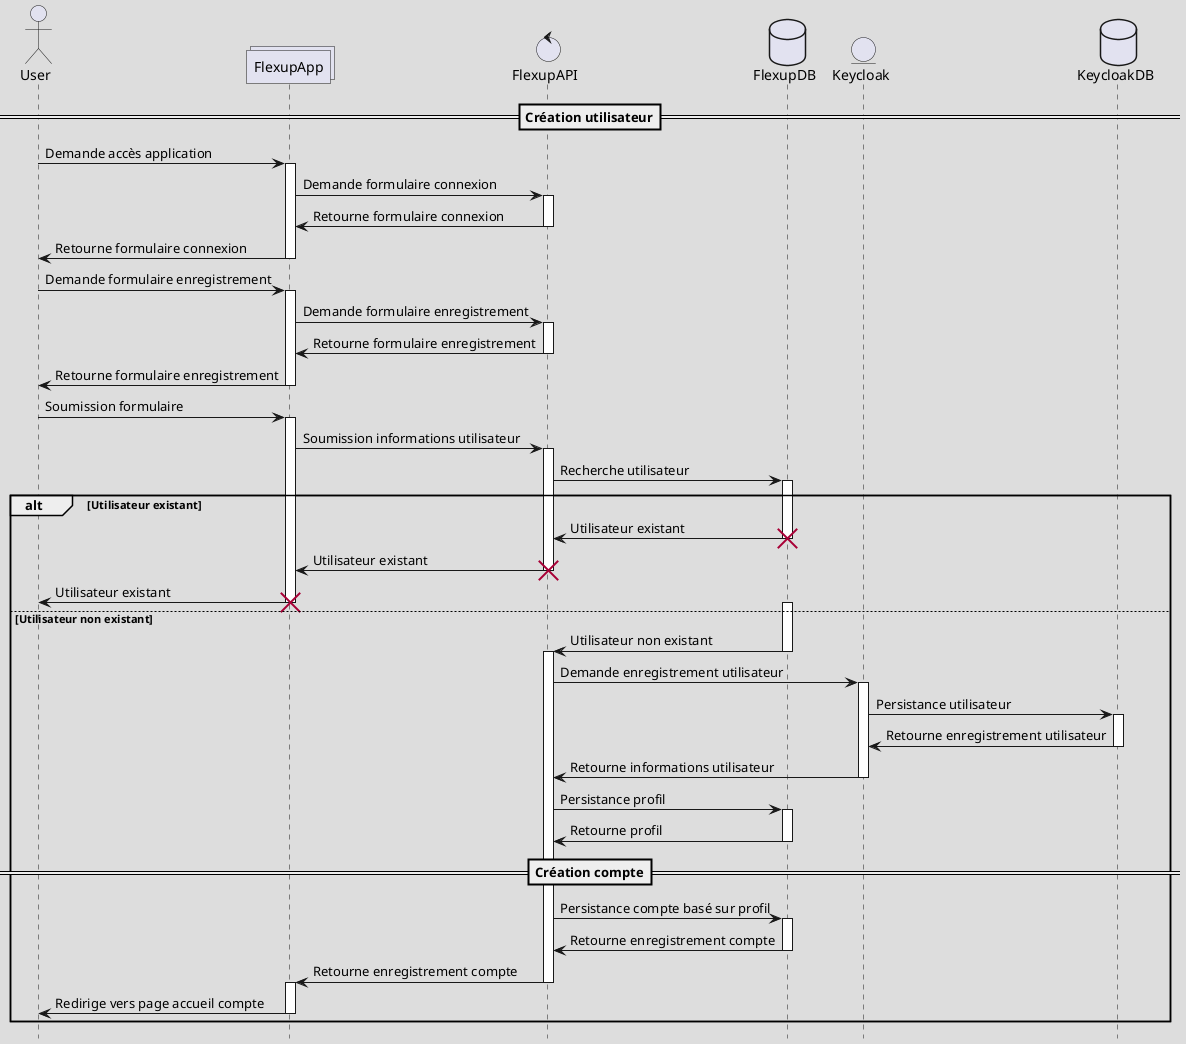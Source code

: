 @startuml sample
skinparam backgroundColor #DDDDDD
hide footbox
actor User
collections FlexupApp
control FlexupAPI
database FlexupDB
entity Keycloak
database KeycloakDB
==Création utilisateur==
User -> FlexupApp : Demande accès application
activate FlexupApp
FlexupApp -> FlexupAPI : Demande formulaire connexion
activate FlexupAPI
FlexupAPI -> FlexupApp : Retourne formulaire connexion
deactivate FlexupAPI
FlexupApp -> User : Retourne formulaire connexion
deactivate FlexupApp
User -> FlexupApp : Demande formulaire enregistrement
activate FlexupApp
FlexupApp -> FlexupAPI : Demande formulaire enregistrement
activate FlexupAPI
FlexupAPI -> FlexupApp : Retourne formulaire enregistrement
deactivate FlexupAPI
FlexupApp -> User : Retourne formulaire enregistrement
deactivate FlexupApp
User -> FlexupApp : Soumission formulaire
activate FlexupApp
FlexupApp -> FlexupAPI : Soumission informations utilisateur
activate FlexupAPI
FlexupAPI -> FlexupDB : Recherche utilisateur
alt Utilisateur existant
activate FlexupDB
FlexupDB -> FlexupAPI : Utilisateur existant
destroy FlexupDB
FlexupAPI -> FlexupApp : Utilisateur existant
destroy FlexupAPI
FlexupApp -> User : Utilisateur existant
destroy FlexupApp
else Utilisateur non existant
activate FlexupDB
FlexupDB -> FlexupAPI : Utilisateur non existant
deactivate FlexupDB
activate FlexupAPI
FlexupAPI -> Keycloak : Demande enregistrement utilisateur
activate Keycloak
Keycloak -> KeycloakDB : Persistance utilisateur
activate KeycloakDB
KeycloakDB -> Keycloak : Retourne enregistrement utilisateur
deactivate KeycloakDB
Keycloak -> FlexupAPI : Retourne informations utilisateur
deactivate Keycloak
FlexupAPI -> FlexupDB : Persistance profil
activate FlexupDB
FlexupDB -> FlexupAPI : Retourne profil
deactivate FlexupDB
==Création compte==
FlexupAPI -> FlexupDB : Persistance compte basé sur profil
activate FlexupDB
FlexupDB -> FlexupAPI : Retourne enregistrement compte
deactivate FlexupDB
FlexupAPI -> FlexupApp : Retourne enregistrement compte
deactivate FlexupAPI
activate FlexupApp
FlexupApp -> User : Redirige vers page accueil compte
deactivate FlexupApp
end
@enduml
